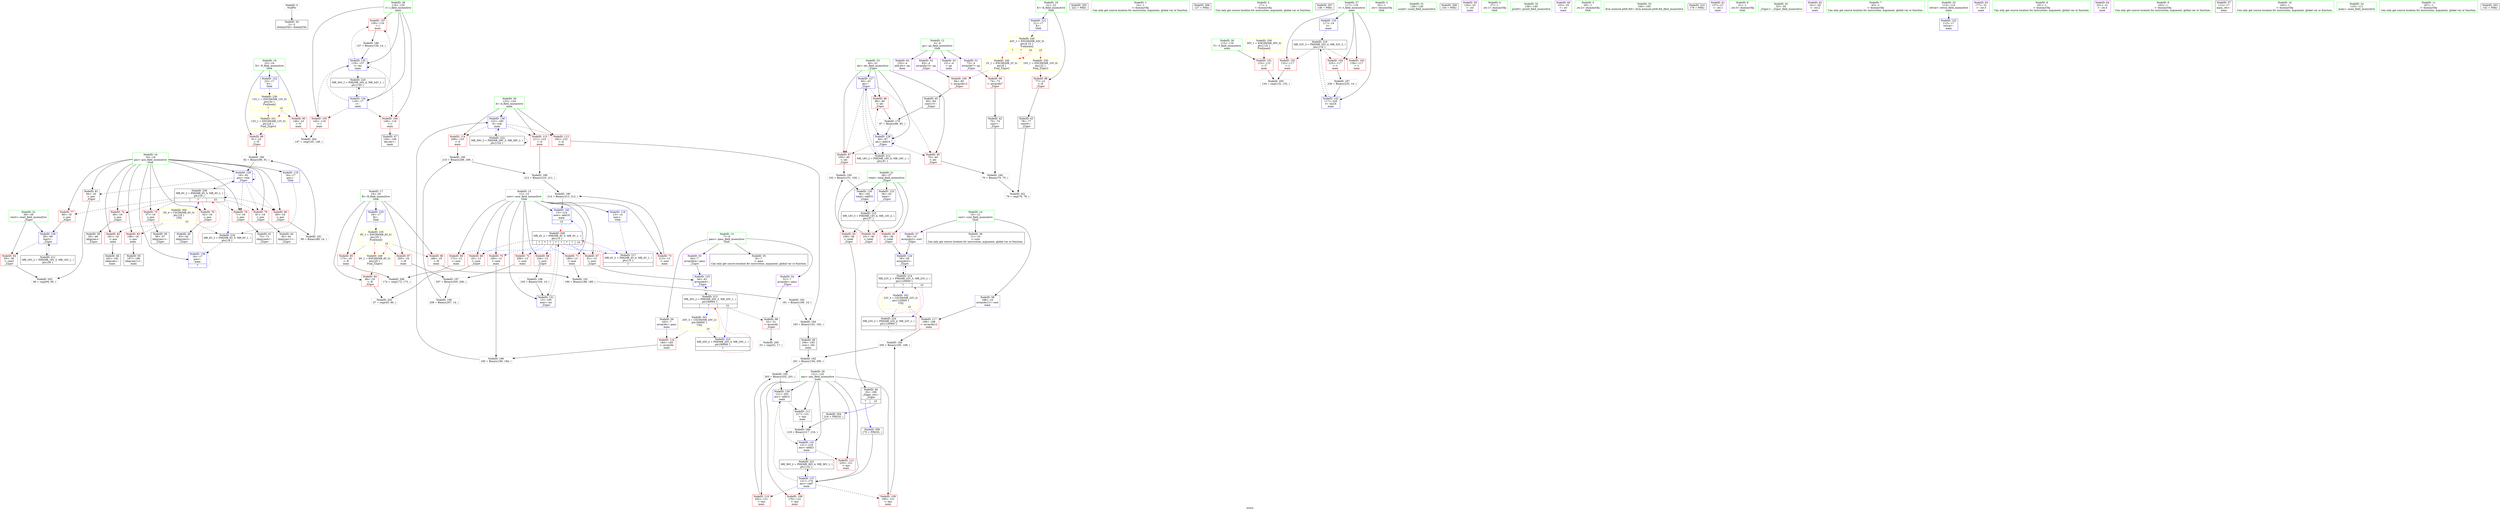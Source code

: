 digraph "SVFG" {
	label="SVFG";

	Node0x5637d51d9ff0 [shape=record,color=grey,label="{NodeID: 0\nNullPtr}"];
	Node0x5637d51d9ff0 -> Node0x5637d51fb6b0[style=solid];
	Node0x5637d5204e30 [shape=record,color=grey,label="{NodeID: 180\n92 = Binary(90, 91, )\n}"];
	Node0x5637d5204e30 -> Node0x5637d5202570[style=solid];
	Node0x5637d51fc340 [shape=record,color=red,label="{NodeID: 97\n100\<--40\n\<--alc\n_Z2gov\n}"];
	Node0x5637d51fc340 -> Node0x5637d51ffbd0[style=solid];
	Node0x5637d51fa670 [shape=record,color=green,label="{NodeID: 14\n10\<--12\ncost\<--cost_field_insensitive\nGlob }"];
	Node0x5637d51fa670 -> Node0x5637d51fb880[style=solid];
	Node0x5637d51fa670 -> Node0x5637d51fd9e0[style=solid];
	Node0x5637d51fa670 -> Node0x5637d51fdab0[style=solid];
	Node0x5637d51ffd50 [shape=record,color=grey,label="{NodeID: 194\n193 = Binary(191, 192, )\n}"];
	Node0x5637d51ffd50 -> Node0x5637d51fd360[style=solid];
	Node0x5637d51fcea0 [shape=record,color=red,label="{NodeID: 111\n217\<--121\n\<--ans\nmain\n}"];
	Node0x5637d51fcea0 -> Node0x5637d5205a30[style=solid];
	Node0x5637d51fb1d0 [shape=record,color=green,label="{NodeID: 28\n119\<--120\ni\<--i_field_insensitive\nmain\n}"];
	Node0x5637d51fb1d0 -> Node0x5637d51fc9c0[style=solid];
	Node0x5637d51fb1d0 -> Node0x5637d51fca90[style=solid];
	Node0x5637d51fb1d0 -> Node0x5637d51fcb60[style=solid];
	Node0x5637d51fb1d0 -> Node0x5637d5202980[style=solid];
	Node0x5637d51fb1d0 -> Node0x5637d5202a50[style=solid];
	Node0x5637d520fab0 [shape=record,color=black,label="{NodeID: 208\nMR_4V_2 = PHI(MR_4V_3, MR_4V_1, )\npts\{15 \}\n|{|<s4>7|<s5>7|<s6>7|<s7>7|<s8>7|<s9>7|<s10>7|<s11>10}}"];
	Node0x5637d520fab0 -> Node0x5637d51fe130[style=dashed];
	Node0x5637d520fab0 -> Node0x5637d51fe200[style=dashed];
	Node0x5637d520fab0 -> Node0x5637d51fe2d0[style=dashed];
	Node0x5637d520fab0 -> Node0x5637d5202710[style=dashed];
	Node0x5637d520fab0:s4 -> Node0x5637d51fe3a0[style=dashed,color=blue];
	Node0x5637d520fab0:s5 -> Node0x5637d51fe470[style=dashed,color=blue];
	Node0x5637d520fab0:s6 -> Node0x5637d51fe540[style=dashed,color=blue];
	Node0x5637d520fab0:s7 -> Node0x5637d51fe610[style=dashed,color=blue];
	Node0x5637d520fab0:s8 -> Node0x5637d51fe6e0[style=dashed,color=blue];
	Node0x5637d520fab0:s9 -> Node0x5637d5202e60[style=dashed,color=blue];
	Node0x5637d520fab0:s10 -> Node0x5637d52127b0[style=dashed,color=blue];
	Node0x5637d520fab0:s11 -> Node0x5637d52127b0[style=dashed,color=blue];
	Node0x5637d5202230 [shape=record,color=blue,label="{NodeID: 125\n64\<--61\narrayidx4\<--\n_Z2gov\n}"];
	Node0x5637d5202230 -> Node0x5637d52113b0[style=dashed];
	Node0x5637d51fbd90 [shape=record,color=black,label="{NodeID: 42\n75\<--74\nconv\<--\n_Z2gov\n}"];
	Node0x5637d51fbd90 -> Node0x5637d5205430[style=solid];
	Node0x5637d522be10 [shape=record,color=black,label="{NodeID: 305\n222 = PHI()\n}"];
	Node0x5637d52140b0 [shape=record,color=black,label="{NodeID: 222\nMR_38V_2 = PHI(MR_38V_3, MR_38V_1, )\npts\{124 \}\n}"];
	Node0x5637d52140b0 -> Node0x5637d5202cc0[style=dashed];
	Node0x5637d52140b0 -> Node0x5637d52140b0[style=dashed];
	Node0x5637d5202d90 [shape=record,color=blue,label="{NodeID: 139\n121\<--203\nans\<--add14\nmain\n}"];
	Node0x5637d5202d90 -> Node0x5637d51fcea0[style=dashed];
	Node0x5637d5202d90 -> Node0x5637d5202f30[style=dashed];
	Node0x5637d51fd910 [shape=record,color=purple,label="{NodeID: 56\n183\<--7\narrayidx\<--pass\nmain\n}"];
	Node0x5637d51fd910 -> Node0x5637d52019f0[style=solid];
	Node0x5637d5218ca0 [shape=record,color=yellow,style=double,label="{NodeID: 236\n12V_1 = ENCHI(MR_12V_0)\npts\{24 \}\nFun[main]|{|<s1>7|<s2>10}}"];
	Node0x5637d5218ca0 -> Node0x5637d51ff4b0[style=dashed];
	Node0x5637d5218ca0:s1 -> Node0x5637d52199f0[style=dashed,color=red];
	Node0x5637d5218ca0:s2 -> Node0x5637d52199f0[style=dashed,color=red];
	Node0x5637d51fe470 [shape=record,color=red,label="{NodeID: 70\n180\<--13\n\<--now\nmain\n}"];
	Node0x5637d51fe470 -> Node0x5637d52004d0[style=solid];
	Node0x5637d5219910 [shape=record,color=yellow,style=double,label="{NodeID: 250\n10V_1 = ENCHI(MR_10V_0)\npts\{22 \}\nFun[_Z2gov]}"];
	Node0x5637d5219910 -> Node0x5637d51ff310[style=dashed];
	Node0x5637d51fefd0 [shape=record,color=red,label="{NodeID: 84\n46\<--19\n\<--R\n_Z2gov\n}"];
	Node0x5637d51fefd0 -> Node0x5637d5207f80[style=solid];
	Node0x5637d51dcb10 [shape=record,color=green,label="{NodeID: 1\n14\<--1\n\<--dummyObj\nCan only get source location for instruction, argument, global var or function.}"];
	Node0x5637d5204fb0 [shape=record,color=grey,label="{NodeID: 181\n90 = Binary(89, 14, )\n}"];
	Node0x5637d5204fb0 -> Node0x5637d5204e30[style=solid];
	Node0x5637d51fc410 [shape=record,color=red,label="{NodeID: 98\n52\<--51\n\<--arrayidx\n_Z2gov\n}"];
	Node0x5637d51fc410 -> Node0x5637d5200650[style=solid];
	Node0x5637d51fa740 [shape=record,color=green,label="{NodeID: 15\n13\<--15\nnow\<--now_field_insensitive\nGlob }"];
	Node0x5637d51fa740 -> Node0x5637d51fe130[style=solid];
	Node0x5637d51fa740 -> Node0x5637d51fe200[style=solid];
	Node0x5637d51fa740 -> Node0x5637d51fe2d0[style=solid];
	Node0x5637d51fa740 -> Node0x5637d51fe3a0[style=solid];
	Node0x5637d51fa740 -> Node0x5637d51fe470[style=solid];
	Node0x5637d51fa740 -> Node0x5637d51fe540[style=solid];
	Node0x5637d51fa740 -> Node0x5637d51fe610[style=solid];
	Node0x5637d51fa740 -> Node0x5637d51fe6e0[style=solid];
	Node0x5637d51fa740 -> Node0x5637d5201b90[style=solid];
	Node0x5637d51fa740 -> Node0x5637d5202710[style=solid];
	Node0x5637d51fa740 -> Node0x5637d5202e60[style=solid];
	Node0x5637d51ffed0 [shape=record,color=grey,label="{NodeID: 195\n210 = Binary(208, 209, )\n}"];
	Node0x5637d51ffed0 -> Node0x5637d5205bb0[style=solid];
	Node0x5637d51fcf70 [shape=record,color=red,label="{NodeID: 112\n220\<--121\n\<--ans\nmain\n}"];
	Node0x5637d51fb2a0 [shape=record,color=green,label="{NodeID: 29\n121\<--122\nans\<--ans_field_insensitive\nmain\n}"];
	Node0x5637d51fb2a0 -> Node0x5637d51fcc30[style=solid];
	Node0x5637d51fb2a0 -> Node0x5637d51fcd00[style=solid];
	Node0x5637d51fb2a0 -> Node0x5637d51fcdd0[style=solid];
	Node0x5637d51fb2a0 -> Node0x5637d51fcea0[style=solid];
	Node0x5637d51fb2a0 -> Node0x5637d51fcf70[style=solid];
	Node0x5637d51fb2a0 -> Node0x5637d5202bf0[style=solid];
	Node0x5637d51fb2a0 -> Node0x5637d5202d90[style=solid];
	Node0x5637d51fb2a0 -> Node0x5637d5202f30[style=solid];
	Node0x5637d520ffb0 [shape=record,color=black,label="{NodeID: 209\nMR_6V_2 = PHI(MR_6V_5, MR_6V_1, )\npts\{18 \}\n|{|<s9>7|<s10>10}}"];
	Node0x5637d520ffb0 -> Node0x5637d51fe7b0[style=dashed];
	Node0x5637d520ffb0 -> Node0x5637d51fe880[style=dashed];
	Node0x5637d520ffb0 -> Node0x5637d51fe950[style=dashed];
	Node0x5637d520ffb0 -> Node0x5637d51fea20[style=dashed];
	Node0x5637d520ffb0 -> Node0x5637d51feaf0[style=dashed];
	Node0x5637d520ffb0 -> Node0x5637d51febc0[style=dashed];
	Node0x5637d520ffb0 -> Node0x5637d51fec90[style=dashed];
	Node0x5637d520ffb0 -> Node0x5637d5202570[style=dashed];
	Node0x5637d520ffb0 -> Node0x5637d520ffb0[style=dashed];
	Node0x5637d520ffb0:s9 -> Node0x5637d521d0d0[style=dashed,color=blue];
	Node0x5637d520ffb0:s10 -> Node0x5637d5212cb0[style=dashed,color=blue];
	Node0x5637d5202300 [shape=record,color=blue,label="{NodeID: 126\n38\<--66\nstart\<--\n_Z2gov\n}"];
	Node0x5637d5202300 -> Node0x5637d51ff7f0[style=dashed];
	Node0x5637d5202300 -> Node0x5637d52109b0[style=dashed];
	Node0x5637d51fbe60 [shape=record,color=black,label="{NodeID: 43\n78\<--77\nconv8\<--\n_Z2gov\n}"];
	Node0x5637d51fbe60 -> Node0x5637d52007d0[style=solid];
	Node0x5637d522bee0 [shape=record,color=black,label="{NodeID: 306\n127 = PHI()\n}"];
	Node0x5637d52145b0 [shape=record,color=black,label="{NodeID: 223\nMR_20V_2 = PHI(MR_20V_4, MR_20V_1, )\npts\{90000 \}\n|{<s0>7}}"];
	Node0x5637d52145b0:s0 -> Node0x5637d52113b0[style=dashed,color=red];
	Node0x5637d5202e60 [shape=record,color=blue,label="{NodeID: 140\n13\<--214\nnow\<--add19\nmain\n|{<s0>10}}"];
	Node0x5637d5202e60:s0 -> Node0x5637d520fab0[style=dashed,color=red];
	Node0x5637d51fd9e0 [shape=record,color=purple,label="{NodeID: 57\n59\<--10\narrayidx2\<--cost\n_Z2gov\n}"];
	Node0x5637d51fd9e0 -> Node0x5637d5202160[style=solid];
	Node0x5637d51fe540 [shape=record,color=red,label="{NodeID: 71\n189\<--13\n\<--now\nmain\n}"];
	Node0x5637d51fe540 -> Node0x5637d5205eb0[style=solid];
	Node0x5637d52199f0 [shape=record,color=yellow,style=double,label="{NodeID: 251\n12V_1 = ENCHI(MR_12V_0)\npts\{24 \}\nFun[_Z2gov]}"];
	Node0x5637d52199f0 -> Node0x5637d51ff3e0[style=dashed];
	Node0x5637d51ff0a0 [shape=record,color=red,label="{NodeID: 85\n173\<--19\n\<--R\nmain\n}"];
	Node0x5637d51ff0a0 -> Node0x5637d5208540[style=solid];
	Node0x5637d51dcc90 [shape=record,color=green,label="{NodeID: 2\n17\<--1\n\<--dummyObj\nCan only get source location for instruction, argument, global var or function.}"];
	Node0x5637d5205130 [shape=record,color=grey,label="{NodeID: 182\n201 = Binary(194, 200, )\n}"];
	Node0x5637d5205130 -> Node0x5637d52055b0[style=solid];
	Node0x5637d51fc4e0 [shape=record,color=red,label="{NodeID: 99\n74\<--73\n\<--arrayidx7\n_Z2gov\n}"];
	Node0x5637d51fc4e0 -> Node0x5637d51fbd90[style=solid];
	Node0x5637d51fa810 [shape=record,color=green,label="{NodeID: 16\n16\<--18\npos\<--pos_field_insensitive\nGlob }"];
	Node0x5637d51fa810 -> Node0x5637d51fe7b0[style=solid];
	Node0x5637d51fa810 -> Node0x5637d51fe880[style=solid];
	Node0x5637d51fa810 -> Node0x5637d51fe950[style=solid];
	Node0x5637d51fa810 -> Node0x5637d51fea20[style=solid];
	Node0x5637d51fa810 -> Node0x5637d51feaf0[style=solid];
	Node0x5637d51fa810 -> Node0x5637d51febc0[style=solid];
	Node0x5637d51fa810 -> Node0x5637d51fec90[style=solid];
	Node0x5637d51fa810 -> Node0x5637d51fed60[style=solid];
	Node0x5637d51fa810 -> Node0x5637d51fee30[style=solid];
	Node0x5637d51fa810 -> Node0x5637d51fef00[style=solid];
	Node0x5637d51fa810 -> Node0x5637d5201c90[style=solid];
	Node0x5637d51fa810 -> Node0x5637d5202570[style=solid];
	Node0x5637d51fa810 -> Node0x5637d5202b20[style=solid];
	Node0x5637d5200050 [shape=record,color=grey,label="{NodeID: 196\n208 = Binary(207, 14, )\n}"];
	Node0x5637d5200050 -> Node0x5637d51ffed0[style=solid];
	Node0x5637d51fd040 [shape=record,color=red,label="{NodeID: 113\n192\<--123\n\<--d\nmain\n}"];
	Node0x5637d51fd040 -> Node0x5637d51ffd50[style=solid];
	Node0x5637d51fb370 [shape=record,color=green,label="{NodeID: 30\n123\<--124\nd\<--d_field_insensitive\nmain\n}"];
	Node0x5637d51fb370 -> Node0x5637d51fd040[style=solid];
	Node0x5637d51fb370 -> Node0x5637d51fd110[style=solid];
	Node0x5637d51fb370 -> Node0x5637d51fd1e0[style=solid];
	Node0x5637d51fb370 -> Node0x5637d5202cc0[style=solid];
	Node0x5637d52104b0 [shape=record,color=black,label="{NodeID: 210\nMR_14V_3 = PHI(MR_14V_4, MR_14V_2, )\npts\{37 \}\n}"];
	Node0x5637d52104b0 -> Node0x5637d51ff580[style=dashed];
	Node0x5637d52104b0 -> Node0x5637d51ff650[style=dashed];
	Node0x5637d52104b0 -> Node0x5637d51ff720[style=dashed];
	Node0x5637d52104b0 -> Node0x5637d5202640[style=dashed];
	Node0x5637d52023d0 [shape=record,color=blue,label="{NodeID: 127\n40\<--43\nalc\<--\n_Z2gov\n}"];
	Node0x5637d52023d0 -> Node0x5637d51ff8c0[style=dashed];
	Node0x5637d52023d0 -> Node0x5637d51fc270[style=dashed];
	Node0x5637d52023d0 -> Node0x5637d51fc340[style=dashed];
	Node0x5637d52023d0 -> Node0x5637d52024a0[style=dashed];
	Node0x5637d52023d0 -> Node0x5637d5210eb0[style=dashed];
	Node0x5637d51fbf30 [shape=record,color=black,label="{NodeID: 44\n82\<--81\nidxprom11\<--\n_Z2gov\n}"];
	Node0x5637d522bfb0 [shape=record,color=black,label="{NodeID: 307\n138 = PHI()\n}"];
	Node0x5637d5214ab0 [shape=record,color=black,label="{NodeID: 224\nMR_22V_2 = PHI(MR_22V_4, MR_22V_1, )\npts\{120000 \}\n|{<s0>7}}"];
	Node0x5637d5214ab0:s0 -> Node0x5637d52118b0[style=dashed,color=red];
	Node0x5637d5202f30 [shape=record,color=blue,label="{NodeID: 141\n121\<--218\nans\<--add21\nmain\n}"];
	Node0x5637d5202f30 -> Node0x5637d51fcf70[style=dashed];
	Node0x5637d5202f30 -> Node0x5637d5213bb0[style=dashed];
	Node0x5637d51fdab0 [shape=record,color=purple,label="{NodeID: 58\n198\<--10\narrayidx12\<--cost\nmain\n}"];
	Node0x5637d51fdab0 -> Node0x5637d5201ac0[style=solid];
	Node0x5637d5218e60 [shape=record,color=yellow,style=double,label="{NodeID: 238\n30V_1 = ENCHI(MR_30V_0)\npts\{116 \}\nFun[main]}"];
	Node0x5637d5218e60 -> Node0x5637d51fc680[style=dashed];
	Node0x5637d51fe610 [shape=record,color=red,label="{NodeID: 72\n206\<--13\n\<--now\nmain\n}"];
	Node0x5637d51fe610 -> Node0x5637d52001d0[style=solid];
	Node0x5637d51ff170 [shape=record,color=red,label="{NodeID: 86\n188\<--19\n\<--R\nmain\n}"];
	Node0x5637d51ff170 -> Node0x5637d5205eb0[style=solid];
	Node0x5637d51f9870 [shape=record,color=green,label="{NodeID: 3\n25\<--1\n.str\<--dummyObj\nGlob }"];
	Node0x5637d52052b0 [shape=record,color=grey,label="{NodeID: 183\n200 = Binary(195, 199, )\n}"];
	Node0x5637d52052b0 -> Node0x5637d5205130[style=solid];
	Node0x5637d51fc5b0 [shape=record,color=red,label="{NodeID: 100\n84\<--83\n\<--arrayidx12\n_Z2gov\n}"];
	Node0x5637d51fc5b0 -> Node0x5637d51fc000[style=solid];
	Node0x5637d51fa8e0 [shape=record,color=green,label="{NodeID: 17\n19\<--20\nR\<--R_field_insensitive\nGlob }"];
	Node0x5637d51fa8e0 -> Node0x5637d51fefd0[style=solid];
	Node0x5637d51fa8e0 -> Node0x5637d51ff0a0[style=solid];
	Node0x5637d51fa8e0 -> Node0x5637d51ff170[style=solid];
	Node0x5637d51fa8e0 -> Node0x5637d51ff240[style=solid];
	Node0x5637d51fa8e0 -> Node0x5637d5201d90[style=solid];
	Node0x5637d52001d0 [shape=record,color=grey,label="{NodeID: 197\n207 = Binary(205, 206, )\n}"];
	Node0x5637d52001d0 -> Node0x5637d5200050[style=solid];
	Node0x5637d51fd110 [shape=record,color=red,label="{NodeID: 114\n209\<--123\n\<--d\nmain\n}"];
	Node0x5637d51fd110 -> Node0x5637d51ffed0[style=solid];
	Node0x5637d51fb440 [shape=record,color=green,label="{NodeID: 31\n128\<--129\nscanf\<--scanf_field_insensitive\n}"];
	Node0x5637d52109b0 [shape=record,color=black,label="{NodeID: 211\nMR_16V_2 = PHI(MR_16V_3, MR_16V_1, )\npts\{39 \}\n}"];
	Node0x5637d52109b0 -> Node0x5637d5202300[style=dashed];
	Node0x5637d52024a0 [shape=record,color=blue,label="{NodeID: 128\n40\<--87\nalc\<--add14\n_Z2gov\n}"];
	Node0x5637d52024a0 -> Node0x5637d51ff8c0[style=dashed];
	Node0x5637d52024a0 -> Node0x5637d51fc270[style=dashed];
	Node0x5637d52024a0 -> Node0x5637d51fc340[style=dashed];
	Node0x5637d52024a0 -> Node0x5637d52024a0[style=dashed];
	Node0x5637d52024a0 -> Node0x5637d5210eb0[style=dashed];
	Node0x5637d51fc000 [shape=record,color=black,label="{NodeID: 45\n85\<--84\nconv13\<--\n_Z2gov\n}"];
	Node0x5637d51fc000 -> Node0x5637d5204cb0[style=solid];
	Node0x5637d522c080 [shape=record,color=black,label="{NodeID: 308\n154 = PHI()\n}"];
	Node0x5637d5203000 [shape=record,color=blue,label="{NodeID: 142\n117\<--226\nt\<--inc24\nmain\n}"];
	Node0x5637d5203000 -> Node0x5637d52131b0[style=dashed];
	Node0x5637d51fdb80 [shape=record,color=purple,label="{NodeID: 59\n126\<--25\n\<--.str\nmain\n}"];
	Node0x5637d51fe6e0 [shape=record,color=red,label="{NodeID: 73\n213\<--13\n\<--now\nmain\n}"];
	Node0x5637d51fe6e0 -> Node0x5637d5205d30[style=solid];
	Node0x5637d51ff240 [shape=record,color=red,label="{NodeID: 87\n205\<--19\n\<--R\nmain\n}"];
	Node0x5637d51ff240 -> Node0x5637d52001d0[style=solid];
	Node0x5637d51f9900 [shape=record,color=green,label="{NodeID: 4\n27\<--1\n.str.1\<--dummyObj\nGlob }"];
	Node0x5637d5205430 [shape=record,color=grey,label="{NodeID: 184\n76 = Binary(70, 75, )\n}"];
	Node0x5637d5205430 -> Node0x5637d52007d0[style=solid];
	Node0x5637d51fc680 [shape=record,color=red,label="{NodeID: 101\n133\<--115\n\<--T\nmain\n}"];
	Node0x5637d51fc680 -> Node0x5637d52083c0[style=solid];
	Node0x5637d51fa9b0 [shape=record,color=green,label="{NodeID: 18\n21\<--22\nK\<--K_field_insensitive\nGlob }"];
	Node0x5637d51fa9b0 -> Node0x5637d51ff310[style=solid];
	Node0x5637d51fa9b0 -> Node0x5637d5201e90[style=solid];
	Node0x5637d5200350 [shape=record,color=grey,label="{NodeID: 198\n105 = Binary(104, 14, )\n}"];
	Node0x5637d5200350 -> Node0x5637d5202710[style=solid];
	Node0x5637d51fd1e0 [shape=record,color=red,label="{NodeID: 115\n211\<--123\n\<--d\nmain\n}"];
	Node0x5637d51fd1e0 -> Node0x5637d5205bb0[style=solid];
	Node0x5637d51fb510 [shape=record,color=green,label="{NodeID: 32\n139\<--140\nprintf\<--printf_field_insensitive\n}"];
	Node0x5637d5210eb0 [shape=record,color=black,label="{NodeID: 212\nMR_18V_2 = PHI(MR_18V_6, MR_18V_1, )\npts\{41 \}\n}"];
	Node0x5637d5210eb0 -> Node0x5637d52023d0[style=dashed];
	Node0x5637d5202570 [shape=record,color=blue,label="{NodeID: 129\n16\<--92\npos\<--rem\n_Z2gov\n}"];
	Node0x5637d5202570 -> Node0x5637d51feaf0[style=dashed];
	Node0x5637d5202570 -> Node0x5637d51febc0[style=dashed];
	Node0x5637d5202570 -> Node0x5637d51fec90[style=dashed];
	Node0x5637d5202570 -> Node0x5637d51fed60[style=dashed];
	Node0x5637d5202570 -> Node0x5637d5202570[style=dashed];
	Node0x5637d5202570 -> Node0x5637d520ffb0[style=dashed];
	Node0x5637d51fc0d0 [shape=record,color=black,label="{NodeID: 46\n35\<--108\n_Z2gov_ret\<--\n_Z2gov\n|{<s0>7|<s1>10}}"];
	Node0x5637d51fc0d0:s0 -> Node0x5637d522c150[style=solid,color=blue];
	Node0x5637d51fc0d0:s1 -> Node0x5637d522bc20[style=solid,color=blue];
	Node0x5637d522c150 [shape=record,color=black,label="{NodeID: 309\n170 = PHI(35, )\n}"];
	Node0x5637d522c150 -> Node0x5637d5202bf0[style=solid];
	Node0x5637d51fdc50 [shape=record,color=purple,label="{NodeID: 60\n153\<--25\n\<--.str\nmain\n}"];
	Node0x5637d51fe7b0 [shape=record,color=red,label="{NodeID: 74\n49\<--16\n\<--pos\n_Z2gov\n}"];
	Node0x5637d51fe7b0 -> Node0x5637d51fba50[style=solid];
	Node0x5637d51ff310 [shape=record,color=red,label="{NodeID: 88\n77\<--21\n\<--K\n_Z2gov\n}"];
	Node0x5637d51ff310 -> Node0x5637d51fbe60[style=solid];
	Node0x5637d51f9bb0 [shape=record,color=green,label="{NodeID: 5\n29\<--1\n.str.2\<--dummyObj\nGlob }"];
	Node0x5637d52055b0 [shape=record,color=grey,label="{NodeID: 185\n203 = Binary(202, 201, )\n}"];
	Node0x5637d52055b0 -> Node0x5637d5202d90[style=solid];
	Node0x5637d51fc750 [shape=record,color=red,label="{NodeID: 102\n132\<--117\n\<--t\nmain\n}"];
	Node0x5637d51fc750 -> Node0x5637d52083c0[style=solid];
	Node0x5637d51faa80 [shape=record,color=green,label="{NodeID: 19\n23\<--24\nN\<--N_field_insensitive\nGlob }"];
	Node0x5637d51faa80 -> Node0x5637d51ff3e0[style=solid];
	Node0x5637d51faa80 -> Node0x5637d51ff4b0[style=solid];
	Node0x5637d51faa80 -> Node0x5637d5201f90[style=solid];
	Node0x5637d52004d0 [shape=record,color=grey,label="{NodeID: 199\n185 = Binary(180, 184, )\n}"];
	Node0x5637d52004d0 -> Node0x5637d5202cc0[style=solid];
	Node0x5637d52019f0 [shape=record,color=red,label="{NodeID: 116\n184\<--183\n\<--arrayidx\nmain\n}"];
	Node0x5637d52019f0 -> Node0x5637d52004d0[style=solid];
	Node0x5637d51fb5e0 [shape=record,color=green,label="{NodeID: 33\n164\<--165\nllvm.memset.p0i8.i64\<--llvm.memset.p0i8.i64_field_insensitive\n}"];
	Node0x5637d52113b0 [shape=record,color=black,label="{NodeID: 213\nMR_20V_2 = PHI(MR_20V_3, MR_20V_1, )\npts\{90000 \}\n|{|<s2>7|<s3>10}}"];
	Node0x5637d52113b0 -> Node0x5637d51fc410[style=dashed];
	Node0x5637d52113b0 -> Node0x5637d5202230[style=dashed];
	Node0x5637d52113b0:s2 -> Node0x5637d521d1b0[style=dashed,color=blue];
	Node0x5637d52113b0:s3 -> Node0x5637d52145b0[style=dashed,color=blue];
	Node0x5637d5202640 [shape=record,color=blue,label="{NodeID: 130\n36\<--102\ntotal\<--add19\n_Z2gov\n}"];
	Node0x5637d5202640 -> Node0x5637d52104b0[style=dashed];
	Node0x5637d51fc1a0 [shape=record,color=black,label="{NodeID: 47\n150\<--149\nidx.ext\<--\nmain\n}"];
	Node0x5637d522c310 [shape=record,color=black,label="{NodeID: 310\n178 = PHI()\n}"];
	Node0x5637d51fdd20 [shape=record,color=purple,label="{NodeID: 61\n137\<--27\n\<--.str.1\nmain\n}"];
	Node0x5637d51fe880 [shape=record,color=red,label="{NodeID: 75\n57\<--16\n\<--pos\n_Z2gov\n}"];
	Node0x5637d51fe880 -> Node0x5637d51fbb20[style=solid];
	Node0x5637d51ff3e0 [shape=record,color=red,label="{NodeID: 89\n91\<--23\n\<--N\n_Z2gov\n}"];
	Node0x5637d51ff3e0 -> Node0x5637d5204e30[style=solid];
	Node0x5637d51f9c40 [shape=record,color=green,label="{NodeID: 6\n31\<--1\n.str.3\<--dummyObj\nGlob }"];
	Node0x5637d5205730 [shape=record,color=grey,label="{NodeID: 186\n157 = Binary(156, 14, )\n}"];
	Node0x5637d5205730 -> Node0x5637d5202a50[style=solid];
	Node0x5637d51fc820 [shape=record,color=red,label="{NodeID: 103\n136\<--117\n\<--t\nmain\n}"];
	Node0x5637d51fab50 [shape=record,color=green,label="{NodeID: 20\n33\<--34\n_Z2gov\<--_Z2gov_field_insensitive\n}"];
	Node0x5637d5200650 [shape=record,color=grey,label="{NodeID: 200\n53 = cmp(52, 17, )\n}"];
	Node0x5637d5201ac0 [shape=record,color=red,label="{NodeID: 117\n199\<--198\n\<--arrayidx12\nmain\n}"];
	Node0x5637d5201ac0 -> Node0x5637d52052b0[style=solid];
	Node0x5637d51fb6b0 [shape=record,color=black,label="{NodeID: 34\n2\<--3\ndummyVal\<--dummyVal\n}"];
	Node0x5637d52118b0 [shape=record,color=black,label="{NodeID: 214\nMR_22V_2 = PHI(MR_22V_3, MR_22V_1, )\npts\{120000 \}\n|{|<s1>7|<s2>10}}"];
	Node0x5637d52118b0 -> Node0x5637d5202160[style=dashed];
	Node0x5637d52118b0:s1 -> Node0x5637d521d290[style=dashed,color=blue];
	Node0x5637d52118b0:s2 -> Node0x5637d5214ab0[style=dashed,color=blue];
	Node0x5637d5202710 [shape=record,color=blue,label="{NodeID: 131\n13\<--105\nnow\<--inc\n_Z2gov\n}"];
	Node0x5637d5202710 -> Node0x5637d520fab0[style=dashed];
	Node0x5637d51fd290 [shape=record,color=black,label="{NodeID: 48\n182\<--181\nidxprom\<--\nmain\n}"];
	Node0x5637d51fddf0 [shape=record,color=purple,label="{NodeID: 62\n141\<--29\n\<--.str.2\nmain\n}"];
	Node0x5637d51fe950 [shape=record,color=red,label="{NodeID: 76\n62\<--16\n\<--pos\n_Z2gov\n}"];
	Node0x5637d51fe950 -> Node0x5637d51fbbf0[style=solid];
	Node0x5637d51ff4b0 [shape=record,color=red,label="{NodeID: 90\n146\<--23\n\<--N\nmain\n}"];
	Node0x5637d51ff4b0 -> Node0x5637d5208240[style=solid];
	Node0x5637d51f9cd0 [shape=record,color=green,label="{NodeID: 7\n43\<--1\n\<--dummyObj\nCan only get source location for instruction, argument, global var or function.}"];
	Node0x5637d52058b0 [shape=record,color=grey,label="{NodeID: 187\n226 = Binary(225, 14, )\n}"];
	Node0x5637d52058b0 -> Node0x5637d5203000[style=solid];
	Node0x5637d51fc8f0 [shape=record,color=red,label="{NodeID: 104\n225\<--117\n\<--t\nmain\n}"];
	Node0x5637d51fc8f0 -> Node0x5637d52058b0[style=solid];
	Node0x5637d51fac20 [shape=record,color=green,label="{NodeID: 21\n36\<--37\ntotal\<--total_field_insensitive\n_Z2gov\n}"];
	Node0x5637d51fac20 -> Node0x5637d51ff580[style=solid];
	Node0x5637d51fac20 -> Node0x5637d51ff650[style=solid];
	Node0x5637d51fac20 -> Node0x5637d51ff720[style=solid];
	Node0x5637d51fac20 -> Node0x5637d5202090[style=solid];
	Node0x5637d51fac20 -> Node0x5637d5202640[style=solid];
	Node0x5637d52007d0 [shape=record,color=grey,label="{NodeID: 201\n79 = cmp(76, 78, )\n}"];
	Node0x5637d5201b90 [shape=record,color=blue,label="{NodeID: 118\n13\<--14\nnow\<--\nGlob }"];
	Node0x5637d5201b90 -> Node0x5637d52127b0[style=dashed];
	Node0x5637d51fb780 [shape=record,color=black,label="{NodeID: 35\n8\<--7\n\<--pass\nCan only get source location for instruction, argument, global var or function.}"];
	Node0x5637d52027e0 [shape=record,color=blue,label="{NodeID: 132\n113\<--17\nretval\<--\nmain\n}"];
	Node0x5637d51fd360 [shape=record,color=black,label="{NodeID: 49\n194\<--193\nconv\<--div\nmain\n}"];
	Node0x5637d51fd360 -> Node0x5637d5205130[style=solid];
	Node0x5637d51fdec0 [shape=record,color=purple,label="{NodeID: 63\n177\<--31\n\<--.str.3\nmain\n}"];
	Node0x5637d51fea20 [shape=record,color=red,label="{NodeID: 77\n66\<--16\n\<--pos\n_Z2gov\n}"];
	Node0x5637d51fea20 -> Node0x5637d5202300[style=solid];
	Node0x5637d51ff580 [shape=record,color=red,label="{NodeID: 91\n56\<--36\n\<--total\n_Z2gov\n}"];
	Node0x5637d51ff580 -> Node0x5637d5202160[style=solid];
	Node0x5637d51f9d60 [shape=record,color=green,label="{NodeID: 8\n161\<--1\n\<--dummyObj\nCan only get source location for instruction, argument, global var or function.}"];
	Node0x5637d5205a30 [shape=record,color=grey,label="{NodeID: 188\n218 = Binary(217, 216, )\n}"];
	Node0x5637d5205a30 -> Node0x5637d5202f30[style=solid];
	Node0x5637d51fc9c0 [shape=record,color=red,label="{NodeID: 105\n145\<--119\n\<--i\nmain\n}"];
	Node0x5637d51fc9c0 -> Node0x5637d5208240[style=solid];
	Node0x5637d51facf0 [shape=record,color=green,label="{NodeID: 22\n38\<--39\nstart\<--start_field_insensitive\n_Z2gov\n}"];
	Node0x5637d51facf0 -> Node0x5637d51ff7f0[style=solid];
	Node0x5637d51facf0 -> Node0x5637d5202300[style=solid];
	Node0x5637d5207f80 [shape=record,color=grey,label="{NodeID: 202\n47 = cmp(45, 46, )\n}"];
	Node0x5637d5201c90 [shape=record,color=blue,label="{NodeID: 119\n16\<--17\npos\<--\nGlob }"];
	Node0x5637d5201c90 -> Node0x5637d5212cb0[style=dashed];
	Node0x5637d51fb880 [shape=record,color=black,label="{NodeID: 36\n11\<--10\n\<--cost\nCan only get source location for instruction, argument, global var or function.}"];
	Node0x5637d52028b0 [shape=record,color=blue,label="{NodeID: 133\n117\<--14\nt\<--\nmain\n}"];
	Node0x5637d52028b0 -> Node0x5637d52131b0[style=dashed];
	Node0x5637d51fd430 [shape=record,color=black,label="{NodeID: 50\n197\<--196\nidxprom11\<--\nmain\n}"];
	Node0x5637d51fdf90 [shape=record,color=purple,label="{NodeID: 64\n221\<--31\n\<--.str.3\nmain\n}"];
	Node0x5637d51feaf0 [shape=record,color=red,label="{NodeID: 78\n71\<--16\n\<--pos\n_Z2gov\n}"];
	Node0x5637d51feaf0 -> Node0x5637d51fbcc0[style=solid];
	Node0x5637d51ff650 [shape=record,color=red,label="{NodeID: 92\n101\<--36\n\<--total\n_Z2gov\n}"];
	Node0x5637d51ff650 -> Node0x5637d51ffbd0[style=solid];
	Node0x5637d51da080 [shape=record,color=green,label="{NodeID: 9\n162\<--1\n\<--dummyObj\nCan only get source location for instruction, argument, global var or function.}"];
	Node0x5637d5205bb0 [shape=record,color=grey,label="{NodeID: 189\n212 = Binary(210, 211, )\n}"];
	Node0x5637d5205bb0 -> Node0x5637d5205d30[style=solid];
	Node0x5637d51fca90 [shape=record,color=red,label="{NodeID: 106\n149\<--119\n\<--i\nmain\n}"];
	Node0x5637d51fca90 -> Node0x5637d51fc1a0[style=solid];
	Node0x5637d51fadc0 [shape=record,color=green,label="{NodeID: 23\n40\<--41\nalc\<--alc_field_insensitive\n_Z2gov\n}"];
	Node0x5637d51fadc0 -> Node0x5637d51ff8c0[style=solid];
	Node0x5637d51fadc0 -> Node0x5637d51fc270[style=solid];
	Node0x5637d51fadc0 -> Node0x5637d51fc340[style=solid];
	Node0x5637d51fadc0 -> Node0x5637d52023d0[style=solid];
	Node0x5637d51fadc0 -> Node0x5637d52024a0[style=solid];
	Node0x5637d52080c0 [shape=record,color=grey,label="{NodeID: 203\n96 = cmp(94, 95, )\n}"];
	Node0x5637d5201d90 [shape=record,color=blue,label="{NodeID: 120\n19\<--17\nR\<--\nGlob }"];
	Node0x5637d5201d90 -> Node0x5637d5218bc0[style=dashed];
	Node0x5637d51fb980 [shape=record,color=black,label="{NodeID: 37\n112\<--17\nmain_ret\<--\nmain\n}"];
	Node0x5637d521d0d0 [shape=record,color=yellow,style=double,label="{NodeID: 300\n6V_4 = CSCHI(MR_6V_3)\npts\{18 \}\nCS[]|{|<s3>10}}"];
	Node0x5637d521d0d0 -> Node0x5637d51fee30[style=dashed];
	Node0x5637d521d0d0 -> Node0x5637d51fef00[style=dashed];
	Node0x5637d521d0d0 -> Node0x5637d5212cb0[style=dashed];
	Node0x5637d521d0d0:s3 -> Node0x5637d520ffb0[style=dashed,color=red];
	Node0x5637d52127b0 [shape=record,color=black,label="{NodeID: 217\nMR_4V_2 = PHI(MR_4V_4, MR_4V_1, )\npts\{15 \}\n|{<s0>7}}"];
	Node0x5637d52127b0:s0 -> Node0x5637d520fab0[style=dashed,color=red];
	Node0x5637d5202980 [shape=record,color=blue,label="{NodeID: 134\n119\<--17\ni\<--\nmain\n}"];
	Node0x5637d5202980 -> Node0x5637d51fc9c0[style=dashed];
	Node0x5637d5202980 -> Node0x5637d51fca90[style=dashed];
	Node0x5637d5202980 -> Node0x5637d51fcb60[style=dashed];
	Node0x5637d5202980 -> Node0x5637d5202a50[style=dashed];
	Node0x5637d5202980 -> Node0x5637d52136b0[style=dashed];
	Node0x5637d51fd500 [shape=record,color=purple,label="{NodeID: 51\n73\<--4\narrayidx7\<--gs\n_Z2gov\n}"];
	Node0x5637d51fd500 -> Node0x5637d51fc4e0[style=solid];
	Node0x5637d51fe060 [shape=record,color=purple,label="{NodeID: 65\n152\<--4\nadd.ptr\<--gs\nmain\n}"];
	Node0x5637d5219480 [shape=record,color=yellow,style=double,label="{NodeID: 245\n42V_1 = ENCHI(MR_42V_0)\npts\{6 22 \}\nFun[main]|{<s0>7|<s1>7|<s2>10|<s3>10}}"];
	Node0x5637d5219480:s0 -> Node0x5637d5219560[style=dashed,color=red];
	Node0x5637d5219480:s1 -> Node0x5637d5219910[style=dashed,color=red];
	Node0x5637d5219480:s2 -> Node0x5637d5219560[style=dashed,color=red];
	Node0x5637d5219480:s3 -> Node0x5637d5219910[style=dashed,color=red];
	Node0x5637d51febc0 [shape=record,color=red,label="{NodeID: 79\n81\<--16\n\<--pos\n_Z2gov\n}"];
	Node0x5637d51febc0 -> Node0x5637d51fbf30[style=solid];
	Node0x5637d51ff720 [shape=record,color=red,label="{NodeID: 93\n108\<--36\n\<--total\n_Z2gov\n}"];
	Node0x5637d51ff720 -> Node0x5637d51fc0d0[style=solid];
	Node0x5637d51da110 [shape=record,color=green,label="{NodeID: 10\n163\<--1\n\<--dummyObj\nCan only get source location for instruction, argument, global var or function.}"];
	Node0x5637d5205d30 [shape=record,color=grey,label="{NodeID: 190\n214 = Binary(213, 212, )\n}"];
	Node0x5637d5205d30 -> Node0x5637d5202e60[style=solid];
	Node0x5637d51fcb60 [shape=record,color=red,label="{NodeID: 107\n156\<--119\n\<--i\nmain\n}"];
	Node0x5637d51fcb60 -> Node0x5637d5205730[style=solid];
	Node0x5637d51fae90 [shape=record,color=green,label="{NodeID: 24\n110\<--111\nmain\<--main_field_insensitive\n}"];
	Node0x5637d5208240 [shape=record,color=grey,label="{NodeID: 204\n147 = cmp(145, 146, )\n}"];
	Node0x5637d5201e90 [shape=record,color=blue,label="{NodeID: 121\n21\<--17\nK\<--\nGlob }"];
	Node0x5637d5201e90 -> Node0x5637d5219480[style=dashed];
	Node0x5637d51fba50 [shape=record,color=black,label="{NodeID: 38\n50\<--49\nidxprom\<--\n_Z2gov\n}"];
	Node0x5637d521d1b0 [shape=record,color=yellow,style=double,label="{NodeID: 301\n20V_3 = CSCHI(MR_20V_2)\npts\{90000 \}\nCS[]|{|<s2>10}}"];
	Node0x5637d521d1b0 -> Node0x5637d52019f0[style=dashed];
	Node0x5637d521d1b0 -> Node0x5637d52145b0[style=dashed];
	Node0x5637d521d1b0:s2 -> Node0x5637d52113b0[style=dashed,color=red];
	Node0x5637d5212cb0 [shape=record,color=black,label="{NodeID: 218\nMR_6V_2 = PHI(MR_6V_5, MR_6V_1, )\npts\{18 \}\n}"];
	Node0x5637d5212cb0 -> Node0x5637d5202b20[style=dashed];
	Node0x5637d5202a50 [shape=record,color=blue,label="{NodeID: 135\n119\<--157\ni\<--inc\nmain\n}"];
	Node0x5637d5202a50 -> Node0x5637d51fc9c0[style=dashed];
	Node0x5637d5202a50 -> Node0x5637d51fca90[style=dashed];
	Node0x5637d5202a50 -> Node0x5637d51fcb60[style=dashed];
	Node0x5637d5202a50 -> Node0x5637d5202a50[style=dashed];
	Node0x5637d5202a50 -> Node0x5637d52136b0[style=dashed];
	Node0x5637d51fd5d0 [shape=record,color=purple,label="{NodeID: 52\n83\<--4\narrayidx12\<--gs\n_Z2gov\n}"];
	Node0x5637d51fd5d0 -> Node0x5637d51fc5b0[style=solid];
	Node0x5637d51fe130 [shape=record,color=red,label="{NodeID: 66\n45\<--13\n\<--now\n_Z2gov\n}"];
	Node0x5637d51fe130 -> Node0x5637d5207f80[style=solid];
	Node0x5637d5219560 [shape=record,color=yellow,style=double,label="{NodeID: 246\n2V_1 = ENCHI(MR_2V_0)\npts\{6 \}\nFun[_Z2gov]}"];
	Node0x5637d5219560 -> Node0x5637d51fc4e0[style=dashed];
	Node0x5637d5219560 -> Node0x5637d51fc5b0[style=dashed];
	Node0x5637d51fec90 [shape=record,color=red,label="{NodeID: 80\n89\<--16\n\<--pos\n_Z2gov\n}"];
	Node0x5637d51fec90 -> Node0x5637d5204fb0[style=solid];
	Node0x5637d51ff7f0 [shape=record,color=red,label="{NodeID: 94\n95\<--38\n\<--start\n_Z2gov\n}"];
	Node0x5637d51ff7f0 -> Node0x5637d52080c0[style=solid];
	Node0x5637d51da1a0 [shape=record,color=green,label="{NodeID: 11\n167\<--1\n\<--dummyObj\nCan only get source location for instruction, argument, global var or function.}"];
	Node0x5637d5205eb0 [shape=record,color=grey,label="{NodeID: 191\n190 = Binary(188, 189, )\n}"];
	Node0x5637d5205eb0 -> Node0x5637d51ffa50[style=solid];
	Node0x5637d51fcc30 [shape=record,color=red,label="{NodeID: 108\n176\<--121\n\<--ans\nmain\n}"];
	Node0x5637d51faf60 [shape=record,color=green,label="{NodeID: 25\n113\<--114\nretval\<--retval_field_insensitive\nmain\n}"];
	Node0x5637d51faf60 -> Node0x5637d52027e0[style=solid];
	Node0x5637d52083c0 [shape=record,color=grey,label="{NodeID: 205\n134 = cmp(132, 133, )\n}"];
	Node0x5637d5201f90 [shape=record,color=blue,label="{NodeID: 122\n23\<--17\nN\<--\nGlob }"];
	Node0x5637d5201f90 -> Node0x5637d5218ca0[style=dashed];
	Node0x5637d51fbb20 [shape=record,color=black,label="{NodeID: 39\n58\<--57\nidxprom1\<--\n_Z2gov\n}"];
	Node0x5637d521d290 [shape=record,color=yellow,style=double,label="{NodeID: 302\n22V_3 = CSCHI(MR_22V_2)\npts\{120000 \}\nCS[]|{|<s2>10}}"];
	Node0x5637d521d290 -> Node0x5637d5201ac0[style=dashed];
	Node0x5637d521d290 -> Node0x5637d5214ab0[style=dashed];
	Node0x5637d521d290:s2 -> Node0x5637d52118b0[style=dashed,color=red];
	Node0x5637d52131b0 [shape=record,color=black,label="{NodeID: 219\nMR_32V_3 = PHI(MR_32V_4, MR_32V_2, )\npts\{118 \}\n}"];
	Node0x5637d52131b0 -> Node0x5637d51fc750[style=dashed];
	Node0x5637d52131b0 -> Node0x5637d51fc820[style=dashed];
	Node0x5637d52131b0 -> Node0x5637d51fc8f0[style=dashed];
	Node0x5637d52131b0 -> Node0x5637d5203000[style=dashed];
	Node0x5637d5202b20 [shape=record,color=blue,label="{NodeID: 136\n16\<--17\npos\<--\nmain\n|{<s0>7}}"];
	Node0x5637d5202b20:s0 -> Node0x5637d520ffb0[style=dashed,color=red];
	Node0x5637d51fd6a0 [shape=record,color=purple,label="{NodeID: 53\n151\<--4\n\<--gs\nmain\n}"];
	Node0x5637d51fe200 [shape=record,color=red,label="{NodeID: 67\n61\<--13\n\<--now\n_Z2gov\n}"];
	Node0x5637d51fe200 -> Node0x5637d5202230[style=solid];
	Node0x5637d51fed60 [shape=record,color=red,label="{NodeID: 81\n94\<--16\n\<--pos\n_Z2gov\n}"];
	Node0x5637d51fed60 -> Node0x5637d52080c0[style=solid];
	Node0x5637d51ff8c0 [shape=record,color=red,label="{NodeID: 95\n70\<--40\n\<--alc\n_Z2gov\n}"];
	Node0x5637d51ff8c0 -> Node0x5637d5205430[style=solid];
	Node0x5637d51da270 [shape=record,color=green,label="{NodeID: 12\n4\<--6\ngs\<--gs_field_insensitive\nGlob }"];
	Node0x5637d51da270 -> Node0x5637d51fd500[style=solid];
	Node0x5637d51da270 -> Node0x5637d51fd5d0[style=solid];
	Node0x5637d51da270 -> Node0x5637d51fd6a0[style=solid];
	Node0x5637d51da270 -> Node0x5637d51fe060[style=solid];
	Node0x5637d51ffa50 [shape=record,color=grey,label="{NodeID: 192\n191 = Binary(190, 14, )\n}"];
	Node0x5637d51ffa50 -> Node0x5637d51ffd50[style=solid];
	Node0x5637d51fcd00 [shape=record,color=red,label="{NodeID: 109\n195\<--121\n\<--ans\nmain\n}"];
	Node0x5637d51fcd00 -> Node0x5637d52052b0[style=solid];
	Node0x5637d51fb030 [shape=record,color=green,label="{NodeID: 26\n115\<--116\nT\<--T_field_insensitive\nmain\n}"];
	Node0x5637d51fb030 -> Node0x5637d51fc680[style=solid];
	Node0x5637d5208540 [shape=record,color=grey,label="{NodeID: 206\n174 = cmp(172, 173, )\n}"];
	Node0x5637d5202090 [shape=record,color=blue,label="{NodeID: 123\n36\<--43\ntotal\<--\n_Z2gov\n}"];
	Node0x5637d5202090 -> Node0x5637d52104b0[style=dashed];
	Node0x5637d51fbbf0 [shape=record,color=black,label="{NodeID: 40\n63\<--62\nidxprom3\<--\n_Z2gov\n}"];
	Node0x5637d522bb20 [shape=record,color=black,label="{NodeID: 303\n142 = PHI()\n}"];
	Node0x5637d52136b0 [shape=record,color=black,label="{NodeID: 220\nMR_34V_2 = PHI(MR_34V_4, MR_34V_1, )\npts\{120 \}\n}"];
	Node0x5637d52136b0 -> Node0x5637d5202980[style=dashed];
	Node0x5637d5202bf0 [shape=record,color=blue,label="{NodeID: 137\n121\<--170\nans\<--call7\nmain\n}"];
	Node0x5637d5202bf0 -> Node0x5637d51fcc30[style=dashed];
	Node0x5637d5202bf0 -> Node0x5637d51fcd00[style=dashed];
	Node0x5637d5202bf0 -> Node0x5637d51fcdd0[style=dashed];
	Node0x5637d5202bf0 -> Node0x5637d5202d90[style=dashed];
	Node0x5637d5202bf0 -> Node0x5637d5213bb0[style=dashed];
	Node0x5637d51fd770 [shape=record,color=purple,label="{NodeID: 54\n51\<--7\narrayidx\<--pass\n_Z2gov\n}"];
	Node0x5637d51fd770 -> Node0x5637d51fc410[style=solid];
	Node0x5637d51fe2d0 [shape=record,color=red,label="{NodeID: 68\n104\<--13\n\<--now\n_Z2gov\n}"];
	Node0x5637d51fe2d0 -> Node0x5637d5200350[style=solid];
	Node0x5637d51fee30 [shape=record,color=red,label="{NodeID: 82\n181\<--16\n\<--pos\nmain\n}"];
	Node0x5637d51fee30 -> Node0x5637d51fd290[style=solid];
	Node0x5637d5204cb0 [shape=record,color=grey,label="{NodeID: 179\n87 = Binary(86, 85, )\n}"];
	Node0x5637d5204cb0 -> Node0x5637d52024a0[style=solid];
	Node0x5637d51fc270 [shape=record,color=red,label="{NodeID: 96\n86\<--40\n\<--alc\n_Z2gov\n}"];
	Node0x5637d51fc270 -> Node0x5637d5204cb0[style=solid];
	Node0x5637d51fa5a0 [shape=record,color=green,label="{NodeID: 13\n7\<--9\npass\<--pass_field_insensitive\nGlob }"];
	Node0x5637d51fa5a0 -> Node0x5637d51fb780[style=solid];
	Node0x5637d51fa5a0 -> Node0x5637d51fd770[style=solid];
	Node0x5637d51fa5a0 -> Node0x5637d51fd840[style=solid];
	Node0x5637d51fa5a0 -> Node0x5637d51fd910[style=solid];
	Node0x5637d51ffbd0 [shape=record,color=grey,label="{NodeID: 193\n102 = Binary(101, 100, )\n}"];
	Node0x5637d51ffbd0 -> Node0x5637d5202640[style=solid];
	Node0x5637d51fcdd0 [shape=record,color=red,label="{NodeID: 110\n202\<--121\n\<--ans\nmain\n}"];
	Node0x5637d51fcdd0 -> Node0x5637d52055b0[style=solid];
	Node0x5637d51fb100 [shape=record,color=green,label="{NodeID: 27\n117\<--118\nt\<--t_field_insensitive\nmain\n}"];
	Node0x5637d51fb100 -> Node0x5637d51fc750[style=solid];
	Node0x5637d51fb100 -> Node0x5637d51fc820[style=solid];
	Node0x5637d51fb100 -> Node0x5637d51fc8f0[style=solid];
	Node0x5637d51fb100 -> Node0x5637d52028b0[style=solid];
	Node0x5637d51fb100 -> Node0x5637d5203000[style=solid];
	Node0x5637d5202160 [shape=record,color=blue,label="{NodeID: 124\n59\<--56\narrayidx2\<--\n_Z2gov\n}"];
	Node0x5637d5202160 -> Node0x5637d52118b0[style=dashed];
	Node0x5637d51fbcc0 [shape=record,color=black,label="{NodeID: 41\n72\<--71\nidxprom6\<--\n_Z2gov\n}"];
	Node0x5637d522bc20 [shape=record,color=black,label="{NodeID: 304\n216 = PHI(35, )\n}"];
	Node0x5637d522bc20 -> Node0x5637d5205a30[style=solid];
	Node0x5637d5213bb0 [shape=record,color=black,label="{NodeID: 221\nMR_36V_2 = PHI(MR_36V_4, MR_36V_1, )\npts\{122 \}\n}"];
	Node0x5637d5213bb0 -> Node0x5637d5202bf0[style=dashed];
	Node0x5637d5202cc0 [shape=record,color=blue,label="{NodeID: 138\n123\<--185\nd\<--sub\nmain\n}"];
	Node0x5637d5202cc0 -> Node0x5637d51fd040[style=dashed];
	Node0x5637d5202cc0 -> Node0x5637d51fd110[style=dashed];
	Node0x5637d5202cc0 -> Node0x5637d51fd1e0[style=dashed];
	Node0x5637d5202cc0 -> Node0x5637d52140b0[style=dashed];
	Node0x5637d51fd840 [shape=record,color=purple,label="{NodeID: 55\n64\<--7\narrayidx4\<--pass\n_Z2gov\n}"];
	Node0x5637d51fd840 -> Node0x5637d5202230[style=solid];
	Node0x5637d5218bc0 [shape=record,color=yellow,style=double,label="{NodeID: 235\n8V_1 = ENCHI(MR_8V_0)\npts\{20 \}\nFun[main]|{|<s3>7|<s4>10}}"];
	Node0x5637d5218bc0 -> Node0x5637d51ff0a0[style=dashed];
	Node0x5637d5218bc0 -> Node0x5637d51ff170[style=dashed];
	Node0x5637d5218bc0 -> Node0x5637d51ff240[style=dashed];
	Node0x5637d5218bc0:s3 -> Node0x5637d5219830[style=dashed,color=red];
	Node0x5637d5218bc0:s4 -> Node0x5637d5219830[style=dashed,color=red];
	Node0x5637d51fe3a0 [shape=record,color=red,label="{NodeID: 69\n172\<--13\n\<--now\nmain\n}"];
	Node0x5637d51fe3a0 -> Node0x5637d5208540[style=solid];
	Node0x5637d5219830 [shape=record,color=yellow,style=double,label="{NodeID: 249\n8V_1 = ENCHI(MR_8V_0)\npts\{20 \}\nFun[_Z2gov]}"];
	Node0x5637d5219830 -> Node0x5637d51fefd0[style=dashed];
	Node0x5637d51fef00 [shape=record,color=red,label="{NodeID: 83\n196\<--16\n\<--pos\nmain\n}"];
	Node0x5637d51fef00 -> Node0x5637d51fd430[style=solid];
}
